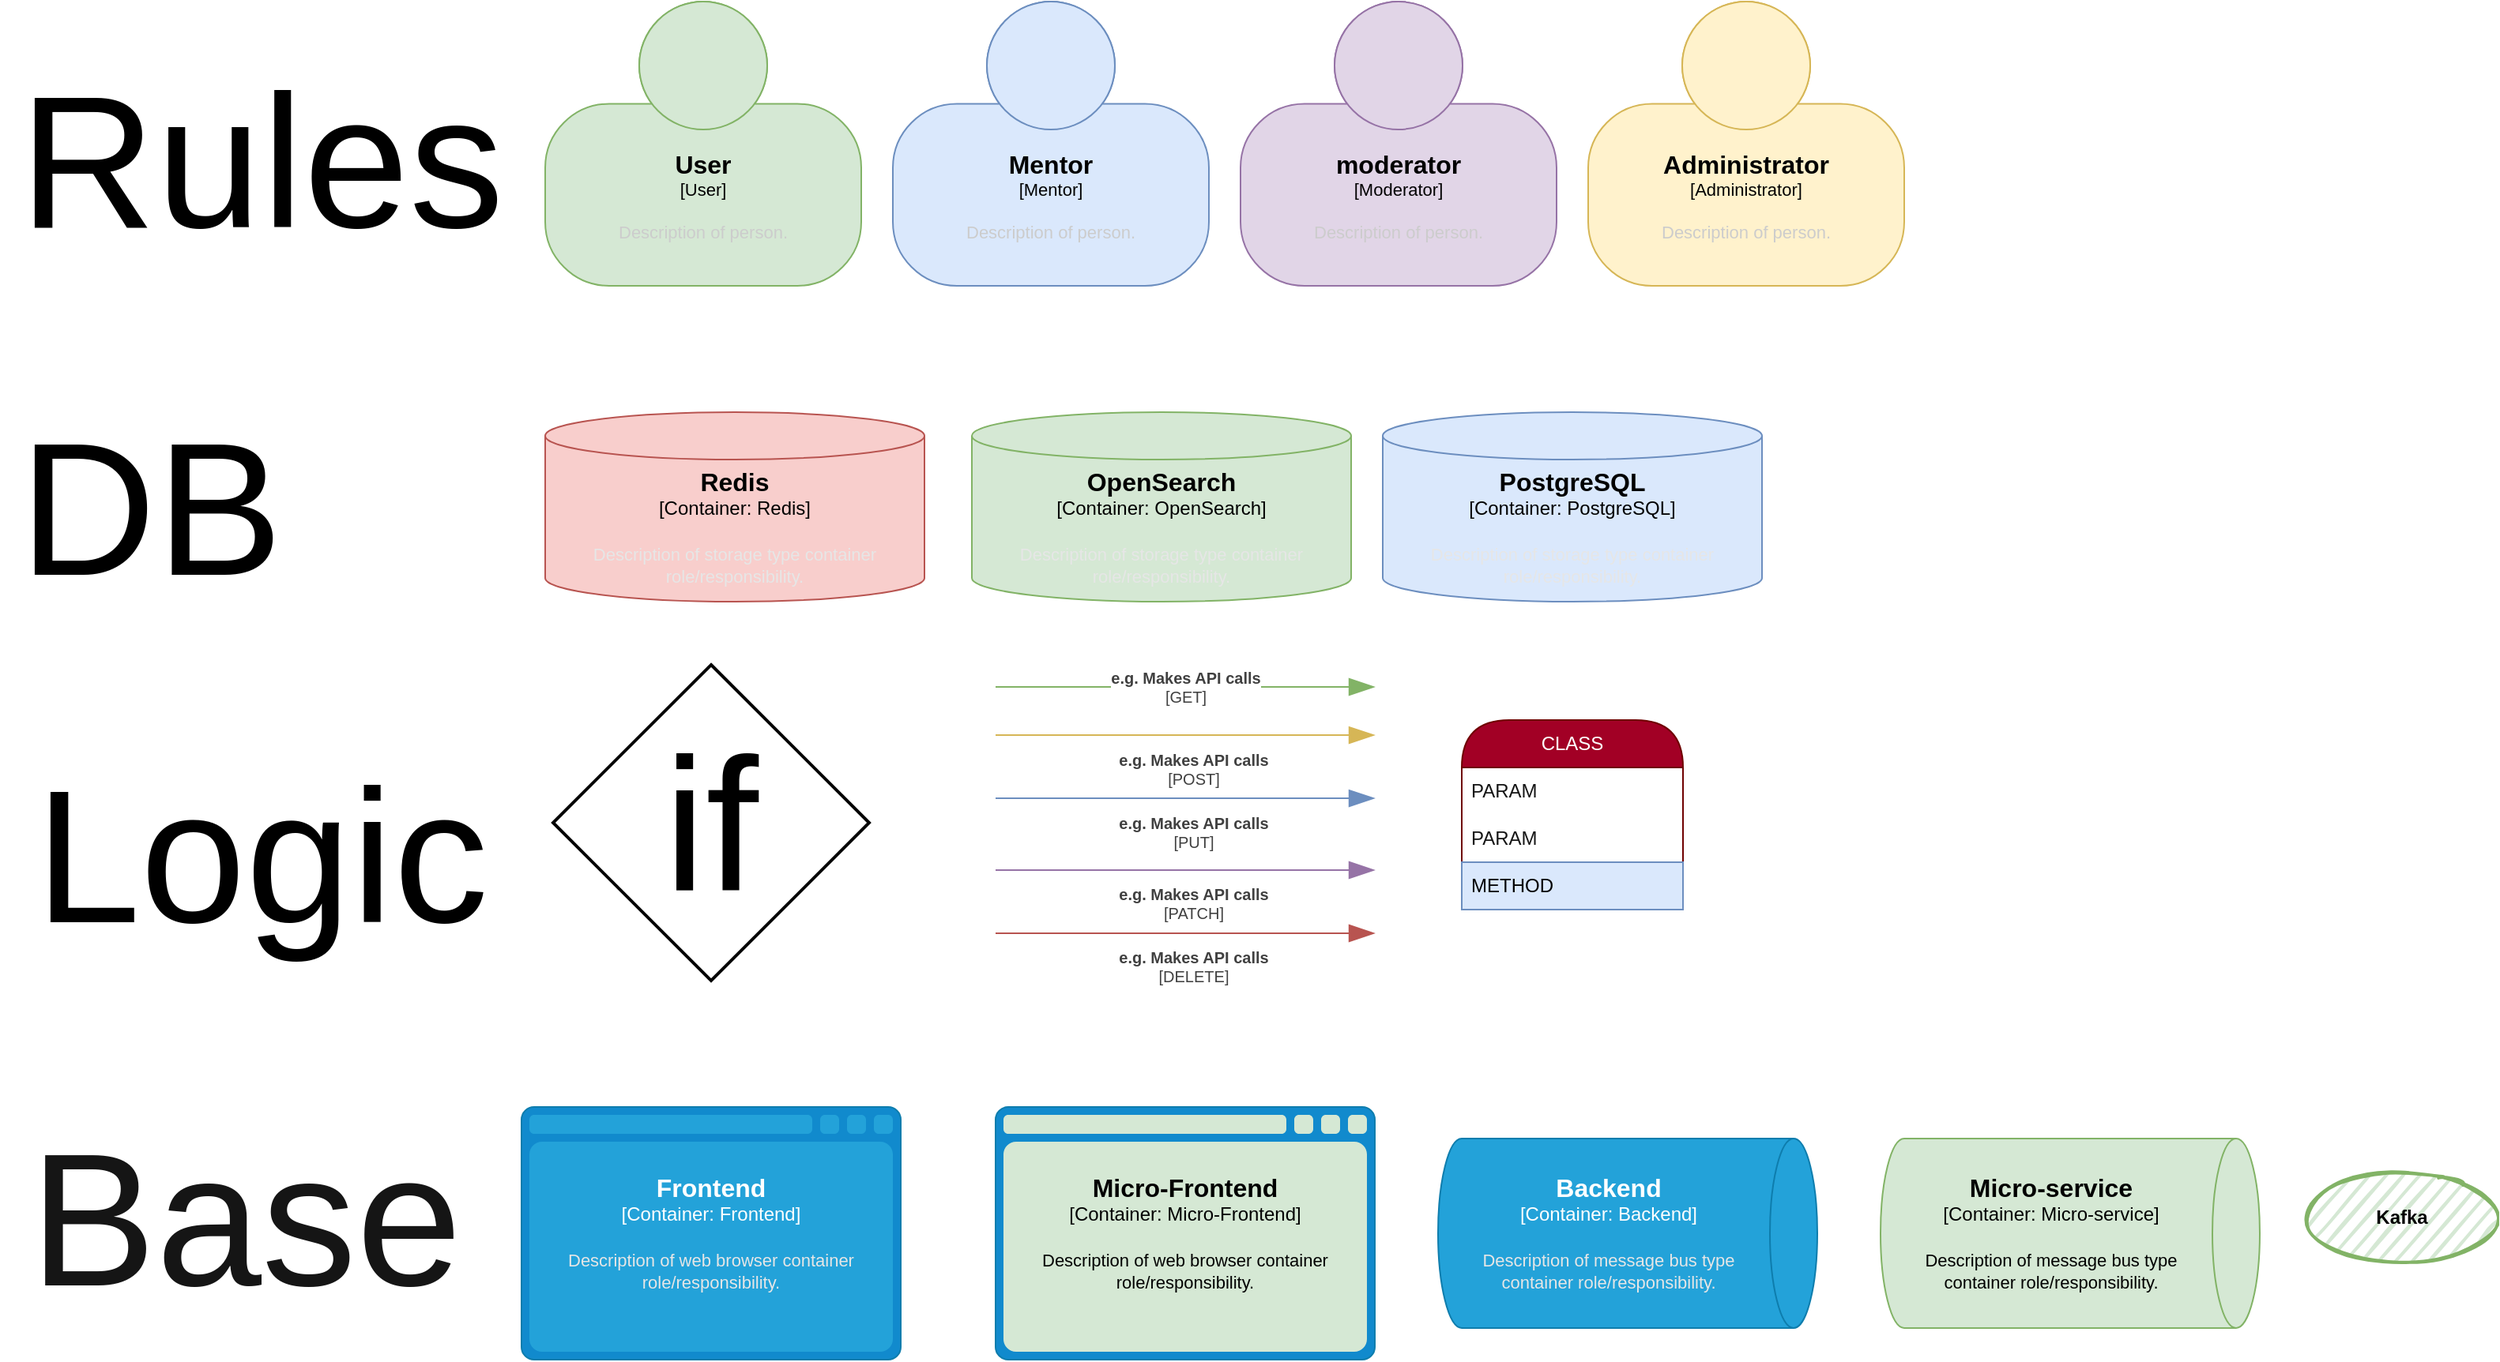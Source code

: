 <mxfile version="27.0.3" pages="5">
  <diagram name="legend" id="3296fmAq2qVaNqyxo0th">
    <mxGraphModel dx="3160" dy="1774" grid="1" gridSize="10" guides="1" tooltips="1" connect="1" arrows="1" fold="1" page="1" pageScale="1" pageWidth="827" pageHeight="1169" math="0" shadow="0">
      <root>
        <mxCell id="0" />
        <mxCell id="1" parent="0" />
        <object placeholders="1" c4Name="Mentor" c4Type="Mentor" c4Description="Description of person." label="&lt;font style=&quot;font-size: 16px&quot;&gt;&lt;b&gt;%c4Name%&lt;/b&gt;&lt;/font&gt;&lt;div&gt;[%c4Type%]&lt;/div&gt;&lt;br&gt;&lt;div&gt;&lt;font style=&quot;font-size: 11px&quot;&gt;&lt;font color=&quot;#cccccc&quot;&gt;%c4Description%&lt;/font&gt;&lt;/div&gt;" id="1nUCoTjvgB3_BoCYuzU5-2">
          <mxCell style="html=1;fontSize=11;dashed=0;whiteSpace=wrap;fillColor=#dae8fc;strokeColor=#6c8ebf;shape=mxgraph.c4.person2;align=center;metaEdit=1;points=[[0.5,0,0],[1,0.5,0],[1,0.75,0],[0.75,1,0],[0.5,1,0],[0.25,1,0],[0,0.75,0],[0,0.5,0]];resizable=0;" vertex="1" parent="1">
            <mxGeometry x="585" y="70" width="200" height="180" as="geometry" />
          </mxCell>
        </object>
        <object placeholders="1" c4Name="moderator" c4Type="Moderator" c4Description="Description of person." label="&lt;font style=&quot;font-size: 16px&quot;&gt;&lt;b&gt;%c4Name%&lt;/b&gt;&lt;/font&gt;&lt;div&gt;[%c4Type%]&lt;/div&gt;&lt;br&gt;&lt;div&gt;&lt;font style=&quot;font-size: 11px&quot;&gt;&lt;font color=&quot;#cccccc&quot;&gt;%c4Description%&lt;/font&gt;&lt;/div&gt;" id="1nUCoTjvgB3_BoCYuzU5-3">
          <mxCell style="html=1;fontSize=11;dashed=0;whiteSpace=wrap;fillColor=#e1d5e7;strokeColor=#9673a6;shape=mxgraph.c4.person2;align=center;metaEdit=1;points=[[0.5,0,0],[1,0.5,0],[1,0.75,0],[0.75,1,0],[0.5,1,0],[0.25,1,0],[0,0.75,0],[0,0.5,0]];resizable=0;" vertex="1" parent="1">
            <mxGeometry x="805" y="70" width="200" height="180" as="geometry" />
          </mxCell>
        </object>
        <object placeholders="1" c4Name="Administrator" c4Type="Administrator" c4Description="Description of person." label="&lt;font style=&quot;font-size: 16px&quot;&gt;&lt;b&gt;%c4Name%&lt;/b&gt;&lt;/font&gt;&lt;div&gt;[%c4Type%]&lt;/div&gt;&lt;br&gt;&lt;div&gt;&lt;font style=&quot;font-size: 11px&quot;&gt;&lt;font color=&quot;#cccccc&quot;&gt;%c4Description%&lt;/font&gt;&lt;/div&gt;" id="1nUCoTjvgB3_BoCYuzU5-4">
          <mxCell style="html=1;fontSize=11;dashed=0;whiteSpace=wrap;fillColor=#fff2cc;strokeColor=#d6b656;shape=mxgraph.c4.person2;align=center;metaEdit=1;points=[[0.5,0,0],[1,0.5,0],[1,0.75,0],[0.75,1,0],[0.5,1,0],[0.25,1,0],[0,0.75,0],[0,0.5,0]];resizable=0;" vertex="1" parent="1">
            <mxGeometry x="1025" y="70" width="200" height="180" as="geometry" />
          </mxCell>
        </object>
        <object placeholders="1" c4Name="User" c4Type="User" c4Description="Description of person." label="&lt;font style=&quot;font-size: 16px&quot;&gt;&lt;b&gt;%c4Name%&lt;/b&gt;&lt;/font&gt;&lt;div&gt;[%c4Type%]&lt;/div&gt;&lt;br&gt;&lt;div&gt;&lt;font style=&quot;font-size: 11px&quot;&gt;&lt;font color=&quot;#cccccc&quot;&gt;%c4Description%&lt;/font&gt;&lt;/div&gt;" id="By1SFkPsXFUPAmHd4Kkj-1">
          <mxCell style="html=1;fontSize=11;dashed=0;whiteSpace=wrap;fillColor=#d5e8d4;strokeColor=#82b366;shape=mxgraph.c4.person2;align=center;metaEdit=1;points=[[0.5,0,0],[1,0.5,0],[1,0.75,0],[0.75,1,0],[0.5,1,0],[0.25,1,0],[0,0.75,0],[0,0.5,0]];resizable=0;" vertex="1" parent="1">
            <mxGeometry x="365" y="70" width="200" height="180" as="geometry" />
          </mxCell>
        </object>
        <object placeholders="1" c4Name="Redis" c4Type="Container" c4Technology="Redis" c4Description="Description of storage type container role/responsibility." label="&lt;font style=&quot;font-size: 16px&quot;&gt;&lt;b&gt;%c4Name%&lt;/b&gt;&lt;/font&gt;&lt;div&gt;[%c4Type%:&amp;nbsp;%c4Technology%]&lt;/div&gt;&lt;br&gt;&lt;div&gt;&lt;font style=&quot;font-size: 11px&quot;&gt;&lt;font color=&quot;#E6E6E6&quot;&gt;%c4Description%&lt;/font&gt;&lt;/div&gt;" id="oDW7OV06qsLp_OQss6NC-1">
          <mxCell style="shape=cylinder3;size=15;whiteSpace=wrap;html=1;boundedLbl=1;rounded=0;labelBackgroundColor=none;fillColor=#f8cecc;fontSize=12;align=center;strokeColor=#b85450;metaEdit=1;points=[[0.5,0,0],[1,0.25,0],[1,0.5,0],[1,0.75,0],[0.5,1,0],[0,0.75,0],[0,0.5,0],[0,0.25,0]];resizable=0;" vertex="1" parent="1">
            <mxGeometry x="365" y="330" width="240" height="120" as="geometry" />
          </mxCell>
        </object>
        <object placeholders="1" c4Name="OpenSearch" c4Type="Container" c4Technology="OpenSearch" c4Description="Description of storage type container role/responsibility." label="&lt;font style=&quot;font-size: 16px&quot;&gt;&lt;b&gt;%c4Name%&lt;/b&gt;&lt;/font&gt;&lt;div&gt;[%c4Type%:&amp;nbsp;%c4Technology%]&lt;/div&gt;&lt;br&gt;&lt;div&gt;&lt;font style=&quot;font-size: 11px&quot;&gt;&lt;font color=&quot;#E6E6E6&quot;&gt;%c4Description%&lt;/font&gt;&lt;/div&gt;" id="oDW7OV06qsLp_OQss6NC-2">
          <mxCell style="shape=cylinder3;size=15;whiteSpace=wrap;html=1;boundedLbl=1;rounded=0;labelBackgroundColor=none;fillColor=#d5e8d4;fontSize=12;align=center;strokeColor=#82b366;metaEdit=1;points=[[0.5,0,0],[1,0.25,0],[1,0.5,0],[1,0.75,0],[0.5,1,0],[0,0.75,0],[0,0.5,0],[0,0.25,0]];resizable=0;" vertex="1" parent="1">
            <mxGeometry x="635" y="330" width="240" height="120" as="geometry" />
          </mxCell>
        </object>
        <object placeholders="1" c4Name="PostgreSQL" c4Type="Container" c4Technology="PostgreSQL" c4Description="Description of storage type container role/responsibility." label="&lt;font style=&quot;font-size: 16px&quot;&gt;&lt;b&gt;%c4Name%&lt;/b&gt;&lt;/font&gt;&lt;div&gt;[%c4Type%:&amp;nbsp;%c4Technology%]&lt;/div&gt;&lt;br&gt;&lt;div&gt;&lt;font style=&quot;font-size: 11px&quot;&gt;&lt;font color=&quot;#E6E6E6&quot;&gt;%c4Description%&lt;/font&gt;&lt;/div&gt;" id="oDW7OV06qsLp_OQss6NC-3">
          <mxCell style="shape=cylinder3;size=15;whiteSpace=wrap;html=1;boundedLbl=1;rounded=0;labelBackgroundColor=none;fillColor=#dae8fc;fontSize=12;align=center;strokeColor=#6c8ebf;metaEdit=1;points=[[0.5,0,0],[1,0.25,0],[1,0.5,0],[1,0.75,0],[0.5,1,0],[0,0.75,0],[0,0.5,0],[0,0.25,0]];resizable=0;" vertex="1" parent="1">
            <mxGeometry x="895" y="330" width="240" height="120" as="geometry" />
          </mxCell>
        </object>
        <mxCell id="oDW7OV06qsLp_OQss6NC-7" value="&lt;font style=&quot;font-size: 120px;&quot;&gt;Rules&lt;/font&gt;" style="text;html=1;align=center;verticalAlign=middle;resizable=0;points=[];autosize=1;strokeColor=none;fillColor=none;" vertex="1" parent="1">
          <mxGeometry x="20" y="90" width="330" height="160" as="geometry" />
        </mxCell>
        <mxCell id="oDW7OV06qsLp_OQss6NC-8" value="&lt;font style=&quot;font-size: 120px;&quot;&gt;DB&lt;/font&gt;" style="text;html=1;align=center;verticalAlign=middle;resizable=0;points=[];autosize=1;strokeColor=none;fillColor=none;" vertex="1" parent="1">
          <mxGeometry x="20" y="310" width="190" height="160" as="geometry" />
        </mxCell>
        <mxCell id="Be8JiqD5GNiE5QT7L01q-1" value="&lt;font style=&quot;font-size: 120px;&quot;&gt;if&lt;/font&gt;" style="strokeWidth=2;html=1;shape=mxgraph.flowchart.decision;whiteSpace=wrap;" vertex="1" parent="1">
          <mxGeometry x="370" y="490" width="200" height="200" as="geometry" />
        </mxCell>
        <object placeholders="1" c4Name="Frontend" c4Type="Container" c4Technology="Frontend" c4Description="Description of web browser container role/responsibility." label="&lt;font style=&quot;font-size: 16px&quot;&gt;&lt;b&gt;%c4Name%&lt;/b&gt;&lt;/font&gt;&lt;div&gt;[%c4Type%:&amp;nbsp;%c4Technology%]&lt;/div&gt;&lt;br&gt;&lt;div&gt;&lt;font style=&quot;font-size: 11px&quot;&gt;&lt;font color=&quot;#E6E6E6&quot;&gt;%c4Description%&lt;/font&gt;&lt;/div&gt;" id="Be8JiqD5GNiE5QT7L01q-2">
          <mxCell style="shape=mxgraph.c4.webBrowserContainer2;whiteSpace=wrap;html=1;boundedLbl=1;rounded=0;labelBackgroundColor=none;strokeColor=#118ACD;fillColor=#23A2D9;strokeColor=#118ACD;strokeColor2=#0E7DAD;fontSize=12;fontColor=#ffffff;align=center;metaEdit=1;points=[[0.5,0,0],[1,0.25,0],[1,0.5,0],[1,0.75,0],[0.5,1,0],[0,0.75,0],[0,0.5,0],[0,0.25,0]];resizable=0;" vertex="1" parent="1">
            <mxGeometry x="350" y="770" width="240" height="160" as="geometry" />
          </mxCell>
        </object>
        <mxCell id="Be8JiqD5GNiE5QT7L01q-3" value="&lt;font style=&quot;font-size: 120px;&quot;&gt;Logic&lt;/font&gt;" style="text;html=1;align=center;verticalAlign=middle;resizable=0;points=[];autosize=1;strokeColor=none;fillColor=none;" vertex="1" parent="1">
          <mxGeometry x="30" y="530" width="310" height="160" as="geometry" />
        </mxCell>
        <object placeholders="1" c4Name="Micro-Frontend" c4Type="Container" c4Technology="Micro-Frontend" c4Description="Description of web browser container role/responsibility." label="&lt;font style=&quot;font-size: 16px&quot;&gt;&lt;b&gt;%c4Name%&lt;/b&gt;&lt;/font&gt;&lt;div&gt;[%c4Type%:&amp;nbsp;%c4Technology%]&lt;/div&gt;&lt;br&gt;&lt;div&gt;&lt;font style=&quot;font-size: 11px&quot;&gt;&lt;font color=&quot;#000000&quot;&gt;%c4Description%&lt;/font&gt;&lt;/div&gt;" id="Be8JiqD5GNiE5QT7L01q-4">
          <mxCell style="shape=mxgraph.c4.webBrowserContainer2;whiteSpace=wrap;html=1;boundedLbl=1;rounded=0;labelBackgroundColor=none;strokeColor=#82b366;fillColor=#d5e8d4;strokeColor=#118ACD;strokeColor2=#0E7DAD;fontSize=12;align=center;metaEdit=1;points=[[0.5,0,0],[1,0.25,0],[1,0.5,0],[1,0.75,0],[0.5,1,0],[0,0.75,0],[0,0.5,0],[0,0.25,0]];resizable=0;" vertex="1" parent="1">
            <mxGeometry x="650" y="770" width="240" height="160" as="geometry" />
          </mxCell>
        </object>
        <object placeholders="1" c4Type="Relationship" c4Technology="GET" c4Description="e.g. Makes API calls" label="&lt;div style=&quot;text-align: left&quot;&gt;&lt;div style=&quot;text-align: center&quot;&gt;&lt;b&gt;%c4Description%&lt;/b&gt;&lt;/div&gt;&lt;div style=&quot;text-align: center&quot;&gt;[%c4Technology%]&lt;/div&gt;&lt;/div&gt;" id="Be8JiqD5GNiE5QT7L01q-10">
          <mxCell style="endArrow=blockThin;html=1;fontSize=10;fontColor=#404040;strokeWidth=1;endFill=1;strokeColor=#82b366;elbow=vertical;metaEdit=1;endSize=14;startSize=14;jumpStyle=arc;jumpSize=16;rounded=0;edgeStyle=orthogonalEdgeStyle;fillColor=#d5e8d4;" edge="1" parent="1">
            <mxGeometry width="240" relative="1" as="geometry">
              <mxPoint x="650" y="504" as="sourcePoint" />
              <mxPoint x="890" y="504" as="targetPoint" />
            </mxGeometry>
          </mxCell>
        </object>
        <object placeholders="1" c4Name="Backend" c4Type="Container" c4Technology="Backend" c4Description="Description of message bus type container role/responsibility." label="&lt;font style=&quot;font-size: 16px&quot;&gt;&lt;b&gt;%c4Name%&lt;/b&gt;&lt;/font&gt;&lt;div&gt;[%c4Type%:&amp;nbsp;%c4Technology%]&lt;/div&gt;&lt;br&gt;&lt;div&gt;&lt;font style=&quot;font-size: 11px&quot;&gt;&lt;font color=&quot;#E6E6E6&quot;&gt;%c4Description%&lt;/font&gt;&lt;/div&gt;" id="Be8JiqD5GNiE5QT7L01q-11">
          <mxCell style="shape=cylinder3;size=15;direction=south;whiteSpace=wrap;html=1;boundedLbl=1;rounded=0;labelBackgroundColor=none;fillColor=#23A2D9;fontSize=12;fontColor=#ffffff;align=center;strokeColor=#0E7DAD;metaEdit=1;points=[[0.5,0,0],[1,0.25,0],[1,0.5,0],[1,0.75,0],[0.5,1,0],[0,0.75,0],[0,0.5,0],[0,0.25,0]];resizable=0;" vertex="1" parent="1">
            <mxGeometry x="930" y="790" width="240" height="120" as="geometry" />
          </mxCell>
        </object>
        <object placeholders="1" c4Name="Micro-service" c4Type="Container" c4Technology="Micro-service" c4Description="Description of message bus type container role/responsibility." label="&lt;font style=&quot;font-size: 16px&quot;&gt;&lt;b&gt;%c4Name%&lt;/b&gt;&lt;/font&gt;&lt;div&gt;[%c4Type%:&amp;nbsp;%c4Technology%]&lt;/div&gt;&lt;br&gt;&lt;div&gt;&lt;font style=&quot;font-size: 11px&quot;&gt;&lt;font color=&quot;#000000&quot;&gt;%c4Description%&lt;/font&gt;&lt;/div&gt;" id="Be8JiqD5GNiE5QT7L01q-12">
          <mxCell style="shape=cylinder3;size=15;direction=south;whiteSpace=wrap;html=1;boundedLbl=1;rounded=0;labelBackgroundColor=none;fillColor=#d5e8d4;fontSize=12;align=center;strokeColor=#82b366;metaEdit=1;points=[[0.5,0,0],[1,0.25,0],[1,0.5,0],[1,0.75,0],[0.5,1,0],[0,0.75,0],[0,0.5,0],[0,0.25,0]];resizable=0;" vertex="1" parent="1">
            <mxGeometry x="1210" y="790" width="240" height="120" as="geometry" />
          </mxCell>
        </object>
        <mxCell id="Be8JiqD5GNiE5QT7L01q-15" value="&lt;b&gt;&lt;span style=&quot;color: rgb(0, 0, 0);&quot;&gt;Kafka&lt;/span&gt;&lt;/b&gt;" style="ellipse;whiteSpace=wrap;html=1;strokeWidth=2;fillWeight=2;hachureGap=8;fillStyle=dots;sketch=1;rounded=1;align=center;verticalAlign=middle;arcSize=50;fontFamily=Helvetica;fontSize=12;labelBackgroundColor=none;resizable=0;fillColor=#d5e8d4;strokeColor=#82b366;" vertex="1" parent="1">
          <mxGeometry x="1480" y="810" width="120" height="60" as="geometry" />
        </mxCell>
        <mxCell id="Be8JiqD5GNiE5QT7L01q-23" value="&lt;font style=&quot;font-size: 120px; color: rgb(21, 21, 21);&quot;&gt;Base&lt;/font&gt;" style="text;html=1;align=center;verticalAlign=middle;resizable=0;points=[];autosize=1;strokeColor=none;fillColor=none;fontFamily=Helvetica;fontSize=12;fontColor=#ffffff;labelBackgroundColor=none;" vertex="1" parent="1">
          <mxGeometry x="25" y="760" width="300" height="160" as="geometry" />
        </mxCell>
        <mxCell id="r3BdX6SV_N6JFlV4oTcX-1" value="CLASS" style="swimlane;fontStyle=0;childLayout=stackLayout;horizontal=1;startSize=30;horizontalStack=0;resizeParent=1;resizeParentMax=0;resizeLast=0;collapsible=1;marginBottom=0;whiteSpace=wrap;html=1;rounded=1;strokeColor=#6F0000;align=center;verticalAlign=middle;arcSize=50;fontFamily=Helvetica;fontSize=12;fontColor=#ffffff;labelBackgroundColor=none;resizable=0;fillColor=#a20025;" vertex="1" parent="1">
          <mxGeometry x="945" y="525" width="140" height="120" as="geometry" />
        </mxCell>
        <mxCell id="r3BdX6SV_N6JFlV4oTcX-5" value="&lt;span style=&quot;color: rgb(21, 21, 21);&quot;&gt;PARAM&lt;/span&gt;" style="text;strokeColor=none;fillColor=none;align=left;verticalAlign=middle;spacingLeft=4;spacingRight=4;overflow=hidden;points=[[0,0.5],[1,0.5]];portConstraint=eastwest;rotatable=0;whiteSpace=wrap;html=1;fontFamily=Helvetica;fontSize=12;fontColor=#ffffff;labelBackgroundColor=none;resizable=0;" vertex="1" parent="r3BdX6SV_N6JFlV4oTcX-1">
          <mxGeometry y="30" width="140" height="30" as="geometry" />
        </mxCell>
        <mxCell id="r3BdX6SV_N6JFlV4oTcX-6" value="&lt;span style=&quot;color: rgb(21, 21, 21);&quot;&gt;PARAM&lt;/span&gt;" style="text;strokeColor=none;fillColor=none;align=left;verticalAlign=middle;spacingLeft=4;spacingRight=4;overflow=hidden;points=[[0,0.5],[1,0.5]];portConstraint=eastwest;rotatable=0;whiteSpace=wrap;html=1;fontFamily=Helvetica;fontSize=12;fontColor=#ffffff;labelBackgroundColor=none;resizable=0;" vertex="1" parent="r3BdX6SV_N6JFlV4oTcX-1">
          <mxGeometry y="60" width="140" height="30" as="geometry" />
        </mxCell>
        <mxCell id="r3BdX6SV_N6JFlV4oTcX-2" value="METHOD" style="text;strokeColor=#6c8ebf;fillColor=#dae8fc;align=left;verticalAlign=middle;spacingLeft=4;spacingRight=4;overflow=hidden;points=[[0,0.5],[1,0.5]];portConstraint=eastwest;rotatable=0;whiteSpace=wrap;html=1;fontFamily=Helvetica;fontSize=12;labelBackgroundColor=none;resizable=0;" vertex="1" parent="r3BdX6SV_N6JFlV4oTcX-1">
          <mxGeometry y="90" width="140" height="30" as="geometry" />
        </mxCell>
        <object placeholders="1" c4Type="Relationship" c4Technology="POST" c4Description="e.g. Makes API calls" label="&lt;div style=&quot;text-align: left&quot;&gt;&lt;div style=&quot;text-align: center&quot;&gt;&lt;b&gt;%c4Description%&lt;/b&gt;&lt;/div&gt;&lt;div style=&quot;text-align: center&quot;&gt;[%c4Technology%]&lt;/div&gt;&lt;/div&gt;" id="r3BdX6SV_N6JFlV4oTcX-7">
          <mxCell style="endArrow=blockThin;html=1;fontSize=10;fontColor=#404040;strokeWidth=1;endFill=1;strokeColor=#d6b656;elbow=vertical;metaEdit=1;endSize=14;startSize=14;jumpStyle=arc;jumpSize=16;rounded=0;edgeStyle=orthogonalEdgeStyle;fillColor=#fff2cc;" edge="1" parent="1">
            <mxGeometry x="0.042" y="-21" width="240" relative="1" as="geometry">
              <mxPoint x="650" y="534.53" as="sourcePoint" />
              <mxPoint x="890" y="534.53" as="targetPoint" />
              <mxPoint as="offset" />
            </mxGeometry>
          </mxCell>
        </object>
        <object placeholders="1" c4Type="Relationship" c4Technology="PUT" c4Description="e.g. Makes API calls" label="&lt;div style=&quot;text-align: left&quot;&gt;&lt;div style=&quot;text-align: center&quot;&gt;&lt;b&gt;%c4Description%&lt;/b&gt;&lt;/div&gt;&lt;div style=&quot;text-align: center&quot;&gt;[%c4Technology%]&lt;/div&gt;&lt;/div&gt;" id="r3BdX6SV_N6JFlV4oTcX-9">
          <mxCell style="endArrow=blockThin;html=1;fontSize=10;fontColor=#404040;strokeWidth=1;endFill=1;strokeColor=#6c8ebf;elbow=vertical;metaEdit=1;endSize=14;startSize=14;jumpStyle=arc;jumpSize=16;rounded=0;edgeStyle=orthogonalEdgeStyle;fillColor=#dae8fc;" edge="1" parent="1">
            <mxGeometry x="0.042" y="-21" width="240" relative="1" as="geometry">
              <mxPoint x="650" y="574.53" as="sourcePoint" />
              <mxPoint x="890" y="574.53" as="targetPoint" />
              <mxPoint as="offset" />
            </mxGeometry>
          </mxCell>
        </object>
        <object placeholders="1" c4Type="Relationship" c4Technology="DELETE" c4Description="e.g. Makes API calls" label="&lt;div style=&quot;text-align: left&quot;&gt;&lt;div style=&quot;text-align: center&quot;&gt;&lt;b&gt;%c4Description%&lt;/b&gt;&lt;/div&gt;&lt;div style=&quot;text-align: center&quot;&gt;[%c4Technology%]&lt;/div&gt;&lt;/div&gt;" id="r3BdX6SV_N6JFlV4oTcX-10">
          <mxCell style="endArrow=blockThin;html=1;fontSize=10;fontColor=#404040;strokeWidth=1;endFill=1;strokeColor=#b85450;elbow=vertical;metaEdit=1;endSize=14;startSize=14;jumpStyle=arc;jumpSize=16;rounded=0;edgeStyle=orthogonalEdgeStyle;fillColor=#f8cecc;" edge="1" parent="1">
            <mxGeometry x="0.042" y="-21" width="240" relative="1" as="geometry">
              <mxPoint x="650" y="660" as="sourcePoint" />
              <mxPoint x="890" y="660" as="targetPoint" />
              <mxPoint as="offset" />
            </mxGeometry>
          </mxCell>
        </object>
        <object placeholders="1" c4Type="Relationship" c4Technology="PATCH" c4Description="e.g. Makes API calls" label="&lt;div style=&quot;text-align: left&quot;&gt;&lt;div style=&quot;text-align: center&quot;&gt;&lt;b&gt;%c4Description%&lt;/b&gt;&lt;/div&gt;&lt;div style=&quot;text-align: center&quot;&gt;[%c4Technology%]&lt;/div&gt;&lt;/div&gt;" id="r3BdX6SV_N6JFlV4oTcX-11">
          <mxCell style="endArrow=blockThin;html=1;fontSize=10;fontColor=#404040;strokeWidth=1;endFill=1;strokeColor=#9673a6;elbow=vertical;metaEdit=1;endSize=14;startSize=14;jumpStyle=arc;jumpSize=16;rounded=0;edgeStyle=orthogonalEdgeStyle;fillColor=#e1d5e7;" edge="1" parent="1">
            <mxGeometry x="0.042" y="-21" width="240" relative="1" as="geometry">
              <mxPoint x="650" y="620" as="sourcePoint" />
              <mxPoint x="890" y="620" as="targetPoint" />
              <mxPoint as="offset" />
            </mxGeometry>
          </mxCell>
        </object>
      </root>
    </mxGraphModel>
  </diagram>
  <diagram id="T0APv-qnaMoiR62JYjvd" name="Context">
    <mxGraphModel dx="2765" dy="1553" grid="1" gridSize="10" guides="1" tooltips="1" connect="1" arrows="1" fold="1" page="1" pageScale="1" pageWidth="827" pageHeight="1169" math="0" shadow="0">
      <root>
        <mxCell id="0" />
        <mxCell id="1" parent="0" />
      </root>
    </mxGraphModel>
  </diagram>
  <diagram id="uoD1ZopzQ1e7-zX5fENK" name="Containers">
    <mxGraphModel dx="2011" dy="1129" grid="1" gridSize="10" guides="1" tooltips="1" connect="1" arrows="1" fold="1" page="1" pageScale="1" pageWidth="827" pageHeight="1169" math="0" shadow="0">
      <root>
        <mxCell id="0" />
        <mxCell id="1" parent="0" />
      </root>
    </mxGraphModel>
  </diagram>
  <diagram id="fcX2G-M8kmkw6_8KVie7" name="Components">
    <mxGraphModel dx="1106" dy="621" grid="1" gridSize="10" guides="1" tooltips="1" connect="1" arrows="1" fold="1" page="1" pageScale="1" pageWidth="827" pageHeight="1169" math="0" shadow="0">
      <root>
        <mxCell id="0" />
        <mxCell id="1" parent="0" />
      </root>
    </mxGraphModel>
  </diagram>
  <diagram id="WVdWJEEv8T2wIGwMKbw1" name="Code">
    <mxGraphModel dx="1106" dy="621" grid="1" gridSize="10" guides="1" tooltips="1" connect="1" arrows="1" fold="1" page="1" pageScale="1" pageWidth="827" pageHeight="1169" math="0" shadow="0">
      <root>
        <mxCell id="0" />
        <mxCell id="1" parent="0" />
      </root>
    </mxGraphModel>
  </diagram>
</mxfile>
